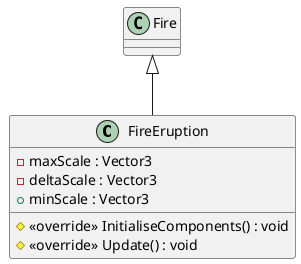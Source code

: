 @startuml
class FireEruption {
    - maxScale : Vector3
    - deltaScale : Vector3
    + minScale : Vector3
    # <<override>> InitialiseComponents() : void
    # <<override>> Update() : void
}
Fire <|-- FireEruption
@enduml

